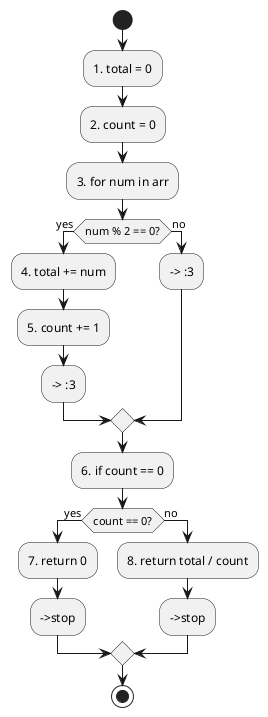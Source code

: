 @startuml
title ""
start

:1. total = 0;
:2. count = 0;
:3. for num in arr;
if (num % 2 == 0?) then (yes)
  :4. total += num;
  :5. count += 1;
  --> :3
else (no)
  --> :3
endif

:6. if count == 0;
if (count == 0?) then (yes)
  :7. return 0;
  -->stop
else (no)
  :8. return total / count;
  -->stop
endif
stop
@enduml